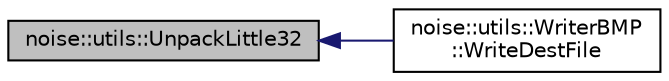 digraph "noise::utils::UnpackLittle32"
{
  edge [fontname="Helvetica",fontsize="10",labelfontname="Helvetica",labelfontsize="10"];
  node [fontname="Helvetica",fontsize="10",shape=record];
  rankdir="LR";
  Node1 [label="noise::utils::UnpackLittle32",height=0.2,width=0.4,color="black", fillcolor="grey75", style="filled" fontcolor="black"];
  Node1 -> Node2 [dir="back",color="midnightblue",fontsize="10",style="solid",fontname="Helvetica"];
  Node2 [label="noise::utils::WriterBMP\l::WriteDestFile",height=0.2,width=0.4,color="black", fillcolor="white", style="filled",URL="$classnoise_1_1utils_1_1_writer_b_m_p.html#adb6cc4cb2b5ce8ba4240ebfd54ad631c"];
}
